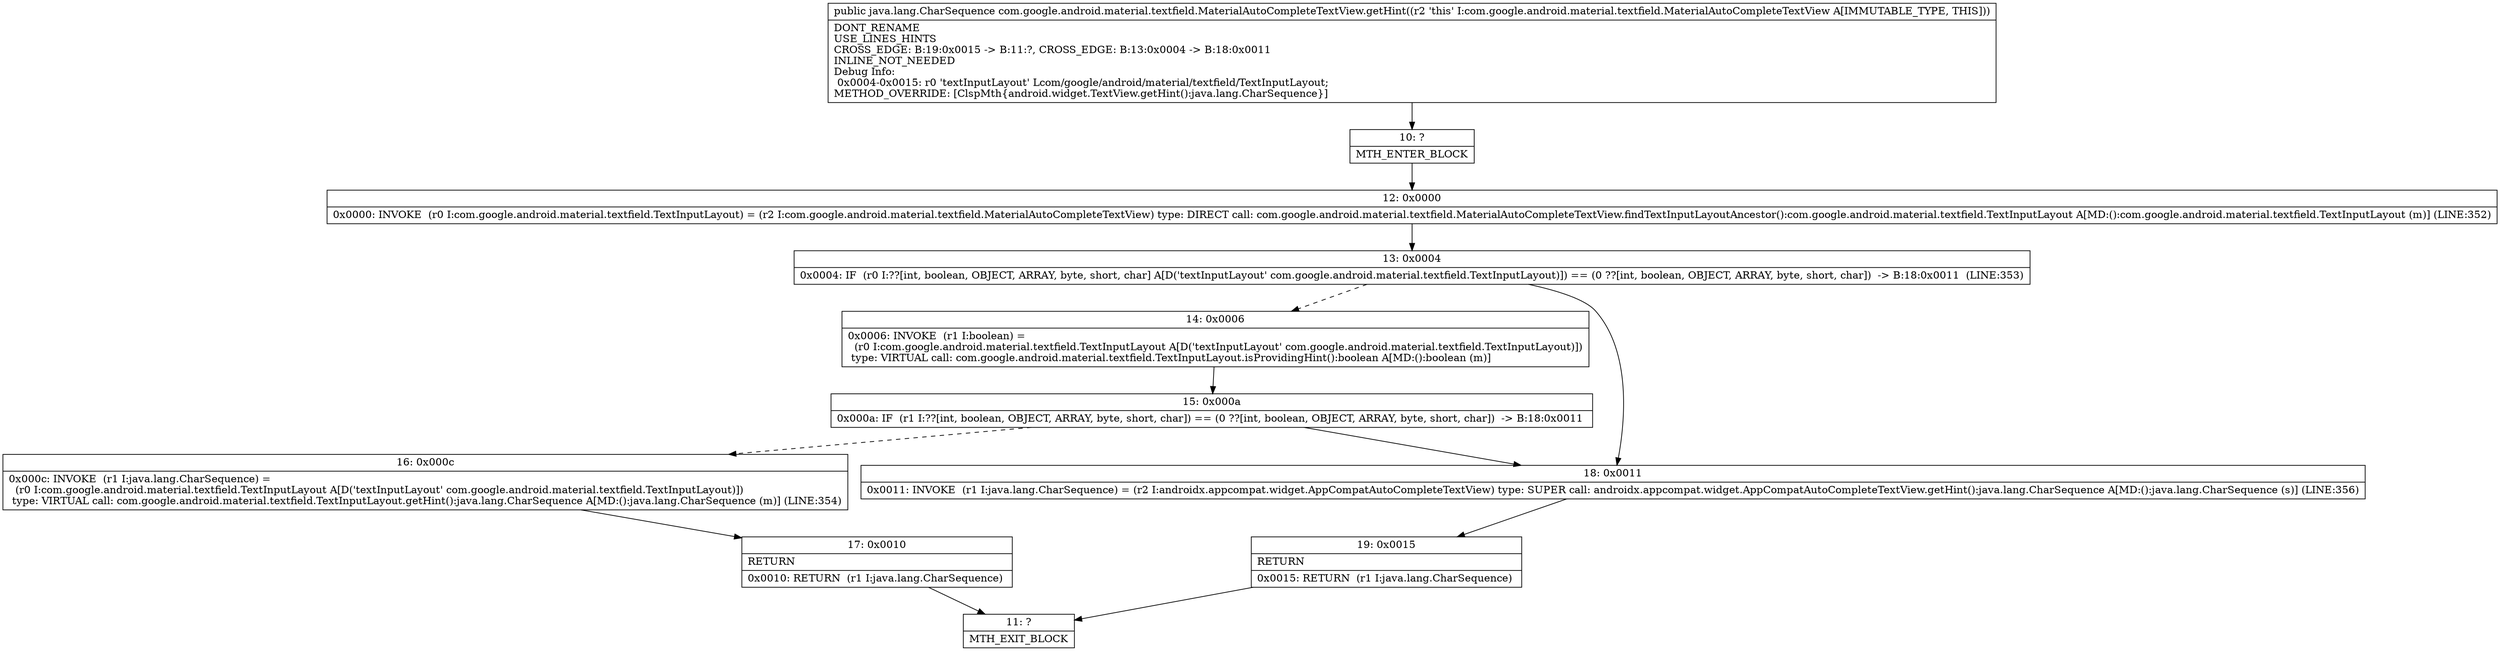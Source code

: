 digraph "CFG forcom.google.android.material.textfield.MaterialAutoCompleteTextView.getHint()Ljava\/lang\/CharSequence;" {
Node_10 [shape=record,label="{10\:\ ?|MTH_ENTER_BLOCK\l}"];
Node_12 [shape=record,label="{12\:\ 0x0000|0x0000: INVOKE  (r0 I:com.google.android.material.textfield.TextInputLayout) = (r2 I:com.google.android.material.textfield.MaterialAutoCompleteTextView) type: DIRECT call: com.google.android.material.textfield.MaterialAutoCompleteTextView.findTextInputLayoutAncestor():com.google.android.material.textfield.TextInputLayout A[MD:():com.google.android.material.textfield.TextInputLayout (m)] (LINE:352)\l}"];
Node_13 [shape=record,label="{13\:\ 0x0004|0x0004: IF  (r0 I:??[int, boolean, OBJECT, ARRAY, byte, short, char] A[D('textInputLayout' com.google.android.material.textfield.TextInputLayout)]) == (0 ??[int, boolean, OBJECT, ARRAY, byte, short, char])  \-\> B:18:0x0011  (LINE:353)\l}"];
Node_14 [shape=record,label="{14\:\ 0x0006|0x0006: INVOKE  (r1 I:boolean) = \l  (r0 I:com.google.android.material.textfield.TextInputLayout A[D('textInputLayout' com.google.android.material.textfield.TextInputLayout)])\l type: VIRTUAL call: com.google.android.material.textfield.TextInputLayout.isProvidingHint():boolean A[MD:():boolean (m)]\l}"];
Node_15 [shape=record,label="{15\:\ 0x000a|0x000a: IF  (r1 I:??[int, boolean, OBJECT, ARRAY, byte, short, char]) == (0 ??[int, boolean, OBJECT, ARRAY, byte, short, char])  \-\> B:18:0x0011 \l}"];
Node_16 [shape=record,label="{16\:\ 0x000c|0x000c: INVOKE  (r1 I:java.lang.CharSequence) = \l  (r0 I:com.google.android.material.textfield.TextInputLayout A[D('textInputLayout' com.google.android.material.textfield.TextInputLayout)])\l type: VIRTUAL call: com.google.android.material.textfield.TextInputLayout.getHint():java.lang.CharSequence A[MD:():java.lang.CharSequence (m)] (LINE:354)\l}"];
Node_17 [shape=record,label="{17\:\ 0x0010|RETURN\l|0x0010: RETURN  (r1 I:java.lang.CharSequence) \l}"];
Node_11 [shape=record,label="{11\:\ ?|MTH_EXIT_BLOCK\l}"];
Node_18 [shape=record,label="{18\:\ 0x0011|0x0011: INVOKE  (r1 I:java.lang.CharSequence) = (r2 I:androidx.appcompat.widget.AppCompatAutoCompleteTextView) type: SUPER call: androidx.appcompat.widget.AppCompatAutoCompleteTextView.getHint():java.lang.CharSequence A[MD:():java.lang.CharSequence (s)] (LINE:356)\l}"];
Node_19 [shape=record,label="{19\:\ 0x0015|RETURN\l|0x0015: RETURN  (r1 I:java.lang.CharSequence) \l}"];
MethodNode[shape=record,label="{public java.lang.CharSequence com.google.android.material.textfield.MaterialAutoCompleteTextView.getHint((r2 'this' I:com.google.android.material.textfield.MaterialAutoCompleteTextView A[IMMUTABLE_TYPE, THIS]))  | DONT_RENAME\lUSE_LINES_HINTS\lCROSS_EDGE: B:19:0x0015 \-\> B:11:?, CROSS_EDGE: B:13:0x0004 \-\> B:18:0x0011\lINLINE_NOT_NEEDED\lDebug Info:\l  0x0004\-0x0015: r0 'textInputLayout' Lcom\/google\/android\/material\/textfield\/TextInputLayout;\lMETHOD_OVERRIDE: [ClspMth\{android.widget.TextView.getHint():java.lang.CharSequence\}]\l}"];
MethodNode -> Node_10;Node_10 -> Node_12;
Node_12 -> Node_13;
Node_13 -> Node_14[style=dashed];
Node_13 -> Node_18;
Node_14 -> Node_15;
Node_15 -> Node_16[style=dashed];
Node_15 -> Node_18;
Node_16 -> Node_17;
Node_17 -> Node_11;
Node_18 -> Node_19;
Node_19 -> Node_11;
}

